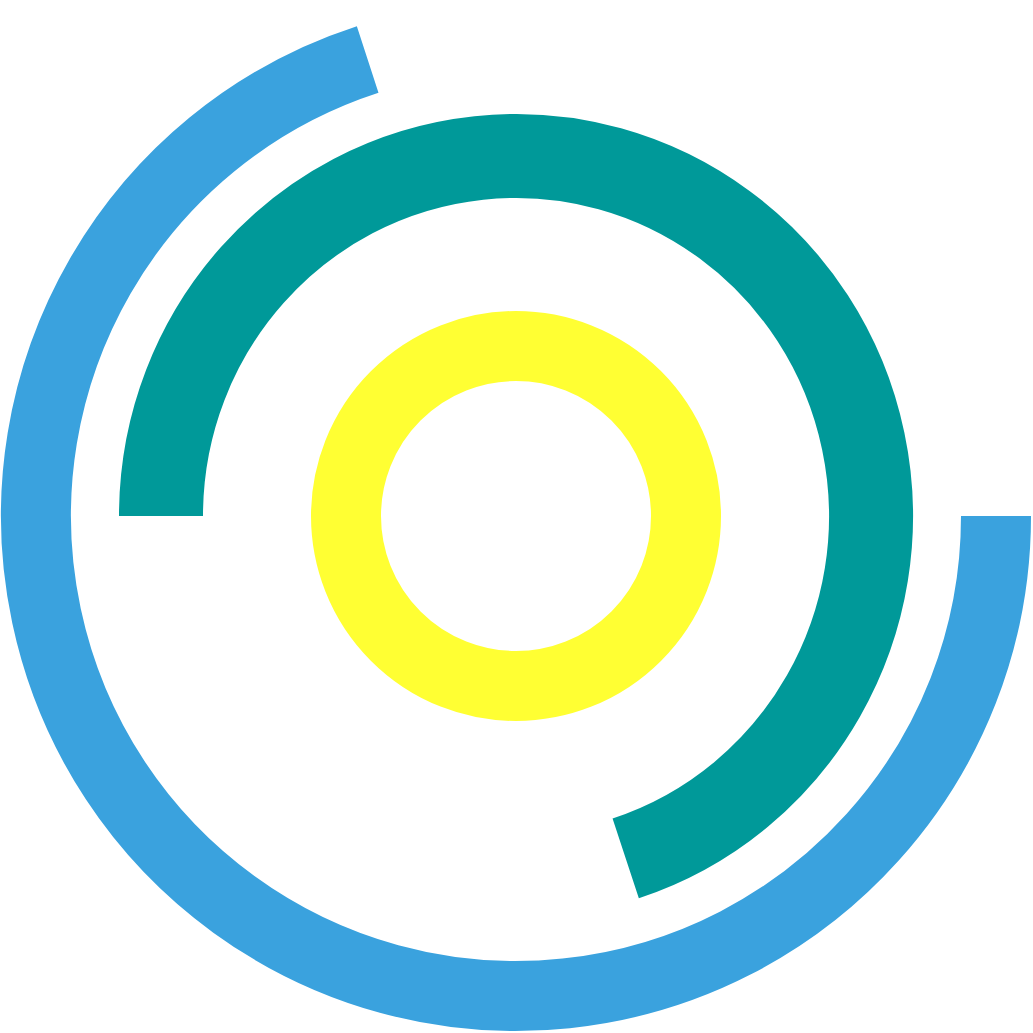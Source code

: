 <mxfile>
    <diagram id="QaMaUu4YvcVSk6YW6U7o" name="Page-1">
        <mxGraphModel dx="1266" dy="1880" grid="1" gridSize="10" guides="1" tooltips="1" connect="1" arrows="1" fold="1" page="1" pageScale="1" pageWidth="827" pageHeight="1169" math="0" shadow="0">
            <root>
                <mxCell id="0"/>
                <mxCell id="1" parent="0"/>
                <mxCell id="20" value="" style="verticalLabelPosition=bottom;verticalAlign=top;html=1;shape=mxgraph.basic.arc;startAngle=0;endAngle=00.7;shadow=0;labelBorderColor=default;strokeColor=#3AA2DE;strokeWidth=35;fontFamily=Times New Roman;fontSize=10;fontColor=#F5F5F5;fillColor=none;fillOpacity=100;direction=south;" parent="1" vertex="1">
                    <mxGeometry x="20" y="9" width="480" height="480" as="geometry"/>
                </mxCell>
                <mxCell id="22" value="" style="verticalLabelPosition=bottom;verticalAlign=top;html=1;shape=mxgraph.basic.arc;startAngle=0;endAngle=00.7;shadow=0;labelBorderColor=default;strokeColor=#009999;strokeWidth=42;fontFamily=Times New Roman;fontSize=10;fontColor=#F5F5F5;fillColor=none;fillOpacity=100;direction=west;rotation=90;" vertex="1" parent="1">
                    <mxGeometry x="80" y="71.5" width="360" height="355" as="geometry"/>
                </mxCell>
                <mxCell id="25" value="" style="ellipse;whiteSpace=wrap;html=1;aspect=fixed;strokeColor=#FFFF33;strokeWidth=35;fillColor=none;fontColor=#ffffff;" vertex="1" parent="1">
                    <mxGeometry x="175" y="164" width="170" height="170" as="geometry"/>
                </mxCell>
            </root>
        </mxGraphModel>
    </diagram>
</mxfile>
